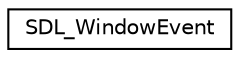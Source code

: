 digraph "Graphical Class Hierarchy"
{
 // LATEX_PDF_SIZE
  edge [fontname="Helvetica",fontsize="10",labelfontname="Helvetica",labelfontsize="10"];
  node [fontname="Helvetica",fontsize="10",shape=record];
  rankdir="LR";
  Node0 [label="SDL_WindowEvent",height=0.2,width=0.4,color="black", fillcolor="white", style="filled",URL="$structSDL__WindowEvent.html",tooltip="Window state change event data (event.window.*)"];
}
